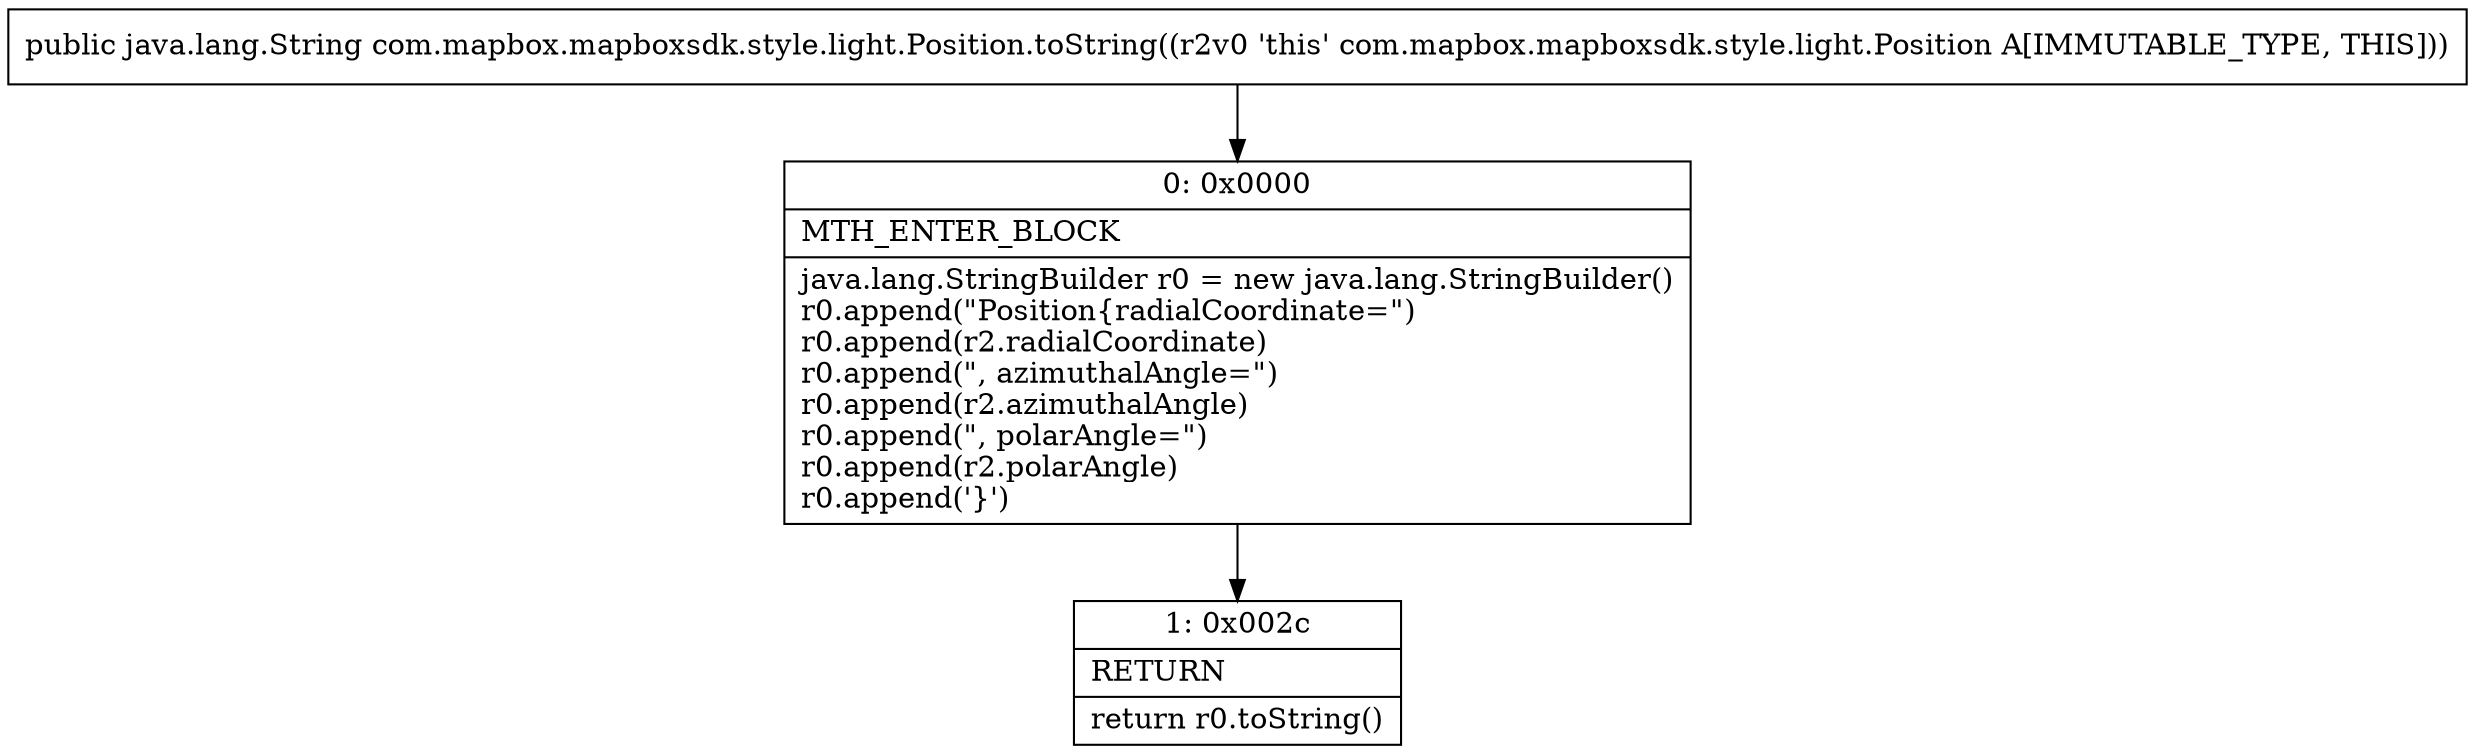 digraph "CFG forcom.mapbox.mapboxsdk.style.light.Position.toString()Ljava\/lang\/String;" {
Node_0 [shape=record,label="{0\:\ 0x0000|MTH_ENTER_BLOCK\l|java.lang.StringBuilder r0 = new java.lang.StringBuilder()\lr0.append(\"Position\{radialCoordinate=\")\lr0.append(r2.radialCoordinate)\lr0.append(\", azimuthalAngle=\")\lr0.append(r2.azimuthalAngle)\lr0.append(\", polarAngle=\")\lr0.append(r2.polarAngle)\lr0.append('\}')\l}"];
Node_1 [shape=record,label="{1\:\ 0x002c|RETURN\l|return r0.toString()\l}"];
MethodNode[shape=record,label="{public java.lang.String com.mapbox.mapboxsdk.style.light.Position.toString((r2v0 'this' com.mapbox.mapboxsdk.style.light.Position A[IMMUTABLE_TYPE, THIS])) }"];
MethodNode -> Node_0;
Node_0 -> Node_1;
}

